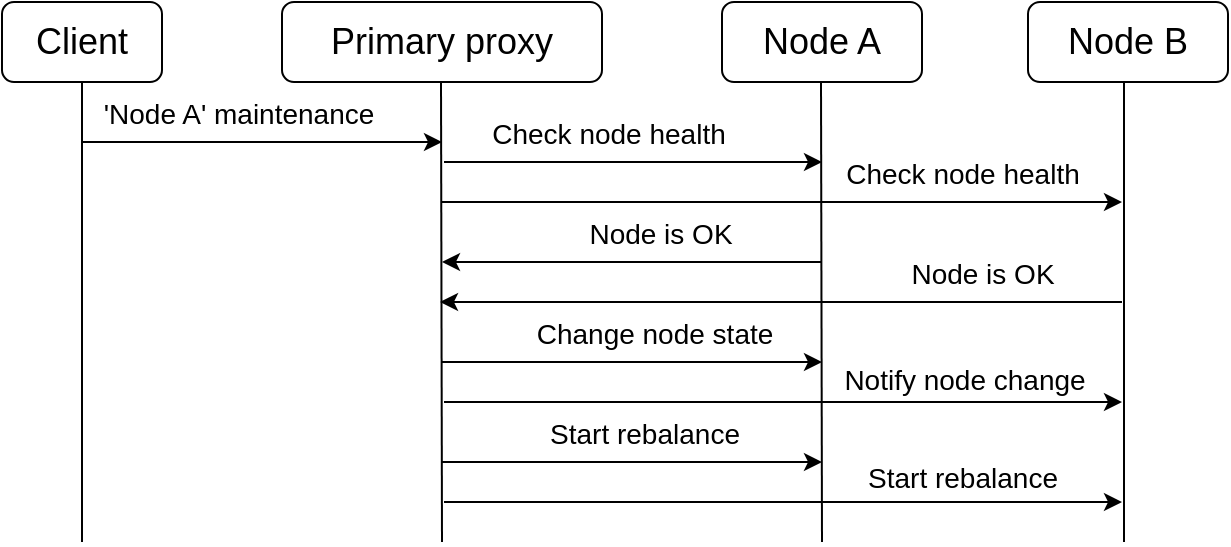 <mxfile version="13.8.0" type="device"><diagram id="dvudcBv0yj3BIaVNyMSM" name="Page-1"><mxGraphModel dx="969" dy="788" grid="1" gridSize="10" guides="1" tooltips="1" connect="1" arrows="1" fold="1" page="1" pageScale="1" pageWidth="850" pageHeight="1100" math="0" shadow="0"><root><mxCell id="0"/><mxCell id="1" parent="0"/><mxCell id="7HwmO9-6M1-_kDF6U07p-1" value="&lt;font style=&quot;font-size: 18px&quot;&gt;Client&lt;/font&gt;" style="rounded=1;whiteSpace=wrap;html=1;" parent="1" vertex="1"><mxGeometry x="60" y="40" width="80" height="40" as="geometry"/></mxCell><mxCell id="7HwmO9-6M1-_kDF6U07p-2" value="&lt;div&gt;&lt;font style=&quot;font-size: 18px&quot;&gt;Primary&lt;/font&gt;&lt;font style=&quot;font-size: 18px&quot;&gt; proxy&lt;br&gt;&lt;/font&gt;&lt;/div&gt;" style="rounded=1;whiteSpace=wrap;html=1;" parent="1" vertex="1"><mxGeometry x="200" y="40" width="160" height="40" as="geometry"/></mxCell><mxCell id="7HwmO9-6M1-_kDF6U07p-5" value="&lt;font style=&quot;font-size: 18px&quot;&gt;Node&lt;/font&gt;&lt;font style=&quot;font-size: 18px&quot;&gt; A&lt;/font&gt;" style="rounded=1;whiteSpace=wrap;html=1;" parent="1" vertex="1"><mxGeometry x="420" y="40" width="100" height="40" as="geometry"/></mxCell><mxCell id="7HwmO9-6M1-_kDF6U07p-6" value="" style="endArrow=none;html=1;" parent="1" edge="1"><mxGeometry width="50" height="50" relative="1" as="geometry"><mxPoint x="100" y="310" as="sourcePoint"/><mxPoint x="100" y="80" as="targetPoint"/></mxGeometry></mxCell><mxCell id="7HwmO9-6M1-_kDF6U07p-7" value="" style="endArrow=none;html=1;" parent="1" edge="1"><mxGeometry width="50" height="50" relative="1" as="geometry"><mxPoint x="280" y="310" as="sourcePoint"/><mxPoint x="279.5" y="80" as="targetPoint"/></mxGeometry></mxCell><mxCell id="7HwmO9-6M1-_kDF6U07p-8" value="" style="endArrow=none;html=1;" parent="1" edge="1"><mxGeometry width="50" height="50" relative="1" as="geometry"><mxPoint x="470" y="310" as="sourcePoint"/><mxPoint x="469.5" y="80" as="targetPoint"/></mxGeometry></mxCell><mxCell id="7HwmO9-6M1-_kDF6U07p-9" value="" style="endArrow=classic;html=1;" parent="1" edge="1"><mxGeometry width="50" height="50" relative="1" as="geometry"><mxPoint x="100" y="110" as="sourcePoint"/><mxPoint x="280" y="110" as="targetPoint"/></mxGeometry></mxCell><mxCell id="7HwmO9-6M1-_kDF6U07p-10" value="&lt;font style=&quot;font-size: 14px;&quot;&gt;'Node A' maintenance&lt;/font&gt;" style="edgeLabel;html=1;align=center;verticalAlign=middle;resizable=0;points=[];fontSize=14;" parent="7HwmO9-6M1-_kDF6U07p-9" vertex="1" connectable="0"><mxGeometry x="-0.393" y="1" relative="1" as="geometry"><mxPoint x="23" y="-13" as="offset"/></mxGeometry></mxCell><mxCell id="7HwmO9-6M1-_kDF6U07p-11" value="" style="endArrow=classic;html=1;" parent="1" edge="1"><mxGeometry width="50" height="50" relative="1" as="geometry"><mxPoint x="281" y="120" as="sourcePoint"/><mxPoint x="470" y="120" as="targetPoint"/></mxGeometry></mxCell><mxCell id="7HwmO9-6M1-_kDF6U07p-12" value="&lt;font style=&quot;font-size: 14px;&quot;&gt;Check node health&lt;br style=&quot;font-size: 14px;&quot;&gt;&lt;/font&gt;" style="edgeLabel;html=1;align=center;verticalAlign=middle;resizable=0;points=[];fontSize=14;" parent="7HwmO9-6M1-_kDF6U07p-11" vertex="1" connectable="0"><mxGeometry x="-0.308" y="-2" relative="1" as="geometry"><mxPoint x="16" y="-16" as="offset"/></mxGeometry></mxCell><mxCell id="7HwmO9-6M1-_kDF6U07p-13" value="" style="endArrow=classic;html=1;fontSize=16;" parent="1" edge="1"><mxGeometry width="50" height="50" relative="1" as="geometry"><mxPoint x="470" y="170" as="sourcePoint"/><mxPoint x="280" y="170" as="targetPoint"/></mxGeometry></mxCell><mxCell id="7HwmO9-6M1-_kDF6U07p-14" value="&lt;font style=&quot;font-size: 14px;&quot;&gt;Node is OK&lt;/font&gt;" style="edgeLabel;html=1;align=center;verticalAlign=middle;resizable=0;points=[];fontSize=14;" parent="7HwmO9-6M1-_kDF6U07p-13" vertex="1" connectable="0"><mxGeometry x="0.431" relative="1" as="geometry"><mxPoint x="55" y="-14" as="offset"/></mxGeometry></mxCell><mxCell id="7HwmO9-6M1-_kDF6U07p-15" value="&lt;font style=&quot;font-size: 18px&quot;&gt;Node&lt;/font&gt;&lt;font style=&quot;font-size: 18px&quot;&gt; B&lt;/font&gt;" style="rounded=1;whiteSpace=wrap;html=1;" parent="1" vertex="1"><mxGeometry x="573" y="40" width="100" height="40" as="geometry"/></mxCell><mxCell id="7HwmO9-6M1-_kDF6U07p-17" value="" style="endArrow=none;html=1;" parent="1" edge="1"><mxGeometry width="50" height="50" relative="1" as="geometry"><mxPoint x="621" y="310" as="sourcePoint"/><mxPoint x="621" y="80" as="targetPoint"/></mxGeometry></mxCell><mxCell id="7HwmO9-6M1-_kDF6U07p-18" value="" style="endArrow=classic;html=1;fontSize=16;" parent="1" edge="1"><mxGeometry width="50" height="50" relative="1" as="geometry"><mxPoint x="280" y="270" as="sourcePoint"/><mxPoint x="470" y="270" as="targetPoint"/></mxGeometry></mxCell><mxCell id="7HwmO9-6M1-_kDF6U07p-19" value="&lt;font style=&quot;font-size: 14px;&quot;&gt;Start rebalance&lt;/font&gt;" style="edgeLabel;html=1;align=center;verticalAlign=middle;resizable=0;points=[];fontSize=14;" parent="7HwmO9-6M1-_kDF6U07p-18" vertex="1" connectable="0"><mxGeometry x="-0.333" y="-2" relative="1" as="geometry"><mxPoint x="37" y="-16" as="offset"/></mxGeometry></mxCell><mxCell id="7HwmO9-6M1-_kDF6U07p-20" value="" style="endArrow=classic;html=1;fontSize=16;" parent="1" edge="1"><mxGeometry width="50" height="50" relative="1" as="geometry"><mxPoint x="281" y="290" as="sourcePoint"/><mxPoint x="620" y="290" as="targetPoint"/></mxGeometry></mxCell><mxCell id="7HwmO9-6M1-_kDF6U07p-21" value="&lt;font style=&quot;font-size: 14px;&quot;&gt;Start rebalance&lt;/font&gt;" style="edgeLabel;html=1;align=center;verticalAlign=middle;resizable=0;points=[];fontSize=14;" parent="7HwmO9-6M1-_kDF6U07p-20" vertex="1" connectable="0"><mxGeometry x="-0.333" y="-2" relative="1" as="geometry"><mxPoint x="146" y="-14" as="offset"/></mxGeometry></mxCell><mxCell id="7HwmO9-6M1-_kDF6U07p-22" value="" style="endArrow=classic;html=1;" parent="1" edge="1"><mxGeometry width="50" height="50" relative="1" as="geometry"><mxPoint x="280" y="140" as="sourcePoint"/><mxPoint x="620" y="140" as="targetPoint"/></mxGeometry></mxCell><mxCell id="7HwmO9-6M1-_kDF6U07p-23" value="&lt;font style=&quot;font-size: 14px;&quot;&gt;Check node health&lt;br style=&quot;font-size: 14px;&quot;&gt;&lt;/font&gt;" style="edgeLabel;html=1;align=center;verticalAlign=middle;resizable=0;points=[];fontSize=14;" parent="7HwmO9-6M1-_kDF6U07p-22" vertex="1" connectable="0"><mxGeometry x="-0.308" y="-2" relative="1" as="geometry"><mxPoint x="142" y="-16" as="offset"/></mxGeometry></mxCell><mxCell id="7HwmO9-6M1-_kDF6U07p-24" value="" style="endArrow=classic;html=1;fontSize=16;" parent="1" edge="1"><mxGeometry width="50" height="50" relative="1" as="geometry"><mxPoint x="620" y="190" as="sourcePoint"/><mxPoint x="279" y="190" as="targetPoint"/></mxGeometry></mxCell><mxCell id="7HwmO9-6M1-_kDF6U07p-25" value="&lt;font style=&quot;font-size: 14px;&quot;&gt;Node is OK&lt;/font&gt;" style="edgeLabel;html=1;align=center;verticalAlign=middle;resizable=0;points=[];fontSize=14;" parent="7HwmO9-6M1-_kDF6U07p-24" vertex="1" connectable="0"><mxGeometry x="0.431" relative="1" as="geometry"><mxPoint x="174" y="-14" as="offset"/></mxGeometry></mxCell><mxCell id="7HwmO9-6M1-_kDF6U07p-28" value="" style="endArrow=classic;html=1;fontSize=16;" parent="1" edge="1"><mxGeometry width="50" height="50" relative="1" as="geometry"><mxPoint x="280" y="220" as="sourcePoint"/><mxPoint x="470" y="220" as="targetPoint"/></mxGeometry></mxCell><mxCell id="7HwmO9-6M1-_kDF6U07p-29" value="&lt;font style=&quot;font-size: 14px;&quot;&gt;Change node state&lt;/font&gt;&lt;font style=&quot;font-size: 14px;&quot;&gt;&lt;br style=&quot;font-size: 14px;&quot;&gt;&lt;/font&gt;" style="edgeLabel;html=1;align=center;verticalAlign=middle;resizable=0;points=[];fontSize=14;" parent="7HwmO9-6M1-_kDF6U07p-28" vertex="1" connectable="0"><mxGeometry x="-0.308" y="-2" relative="1" as="geometry"><mxPoint x="40" y="-16" as="offset"/></mxGeometry></mxCell><mxCell id="7HwmO9-6M1-_kDF6U07p-32" value="" style="endArrow=classic;html=1;fontSize=16;" parent="1" edge="1"><mxGeometry width="50" height="50" relative="1" as="geometry"><mxPoint x="281" y="240" as="sourcePoint"/><mxPoint x="620" y="240" as="targetPoint"/></mxGeometry></mxCell><mxCell id="7HwmO9-6M1-_kDF6U07p-33" value="&lt;font style=&quot;font-size: 14px&quot;&gt;Notify node change&lt;/font&gt;" style="edgeLabel;html=1;align=center;verticalAlign=middle;resizable=0;points=[];fontSize=14;" parent="7HwmO9-6M1-_kDF6U07p-32" vertex="1" connectable="0"><mxGeometry x="-0.308" y="-2" relative="1" as="geometry"><mxPoint x="142" y="-13" as="offset"/></mxGeometry></mxCell></root></mxGraphModel></diagram></mxfile>
